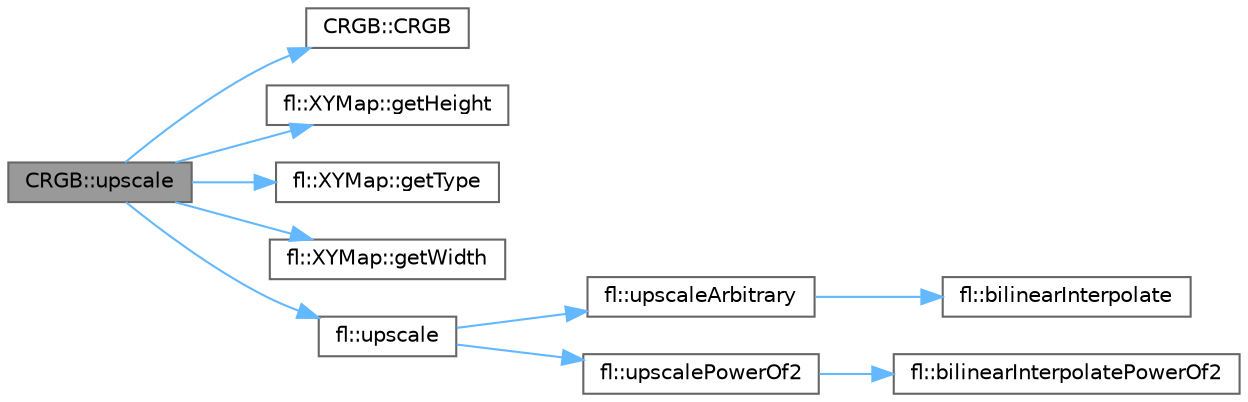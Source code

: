 digraph "CRGB::upscale"
{
 // INTERACTIVE_SVG=YES
 // LATEX_PDF_SIZE
  bgcolor="transparent";
  edge [fontname=Helvetica,fontsize=10,labelfontname=Helvetica,labelfontsize=10];
  node [fontname=Helvetica,fontsize=10,shape=box,height=0.2,width=0.4];
  rankdir="LR";
  Node1 [id="Node000001",label="CRGB::upscale",height=0.2,width=0.4,color="gray40", fillcolor="grey60", style="filled", fontcolor="black",tooltip=" "];
  Node1 -> Node2 [id="edge1_Node000001_Node000002",color="steelblue1",style="solid",tooltip=" "];
  Node2 [id="Node000002",label="CRGB::CRGB",height=0.2,width=0.4,color="grey40", fillcolor="white", style="filled",URL="$d7/d82/struct_c_r_g_b_a08d8e05a3fcdb88dedb886cad9cbd3fa.html#a08d8e05a3fcdb88dedb886cad9cbd3fa",tooltip="Default constructor."];
  Node1 -> Node3 [id="edge2_Node000001_Node000003",color="steelblue1",style="solid",tooltip=" "];
  Node3 [id="Node000003",label="fl::XYMap::getHeight",height=0.2,width=0.4,color="grey40", fillcolor="white", style="filled",URL="$d0/dce/classfl_1_1_x_y_map_abcc25dd0cecf6ebc8a7a97ddaf96e798.html#abcc25dd0cecf6ebc8a7a97ddaf96e798",tooltip=" "];
  Node1 -> Node4 [id="edge3_Node000001_Node000004",color="steelblue1",style="solid",tooltip=" "];
  Node4 [id="Node000004",label="fl::XYMap::getType",height=0.2,width=0.4,color="grey40", fillcolor="white", style="filled",URL="$d0/dce/classfl_1_1_x_y_map_a048a78fc8643785f1a5ef68a4b46272e.html#a048a78fc8643785f1a5ef68a4b46272e",tooltip=" "];
  Node1 -> Node5 [id="edge4_Node000001_Node000005",color="steelblue1",style="solid",tooltip=" "];
  Node5 [id="Node000005",label="fl::XYMap::getWidth",height=0.2,width=0.4,color="grey40", fillcolor="white", style="filled",URL="$d0/dce/classfl_1_1_x_y_map_a3a8ae645192828b625d3beb40672e9b8.html#a3a8ae645192828b625d3beb40672e9b8",tooltip=" "];
  Node1 -> Node6 [id="edge5_Node000001_Node000006",color="steelblue1",style="solid",tooltip=" "];
  Node6 [id="Node000006",label="fl::upscale",height=0.2,width=0.4,color="grey40", fillcolor="white", style="filled",URL="$d4/d36/namespacefl_a111ba754b48942237db55be314bf5a23.html#a111ba754b48942237db55be314bf5a23",tooltip=" "];
  Node6 -> Node7 [id="edge6_Node000006_Node000007",color="steelblue1",style="solid",tooltip=" "];
  Node7 [id="Node000007",label="fl::upscaleArbitrary",height=0.2,width=0.4,color="grey40", fillcolor="white", style="filled",URL="$d4/d36/namespacefl_a24f105d99ab32936dacbf815c54f320c.html#a24f105d99ab32936dacbf815c54f320c",tooltip="Performs bilinear interpolation for upscaling an image."];
  Node7 -> Node8 [id="edge7_Node000007_Node000008",color="steelblue1",style="solid",tooltip=" "];
  Node8 [id="Node000008",label="fl::bilinearInterpolate",height=0.2,width=0.4,color="grey40", fillcolor="white", style="filled",URL="$d4/d36/namespacefl_a2e4fe67035df871b23df6b907ca338c8.html#a2e4fe67035df871b23df6b907ca338c8",tooltip=" "];
  Node6 -> Node9 [id="edge8_Node000006_Node000009",color="steelblue1",style="solid",tooltip=" "];
  Node9 [id="Node000009",label="fl::upscalePowerOf2",height=0.2,width=0.4,color="grey40", fillcolor="white", style="filled",URL="$d4/d36/namespacefl_a7a1dd8c713699196f2b8b2b55be5a005.html#a7a1dd8c713699196f2b8b2b55be5a005",tooltip="Performs bilinear interpolation for upscaling an image."];
  Node9 -> Node10 [id="edge9_Node000009_Node000010",color="steelblue1",style="solid",tooltip=" "];
  Node10 [id="Node000010",label="fl::bilinearInterpolatePowerOf2",height=0.2,width=0.4,color="grey40", fillcolor="white", style="filled",URL="$d4/d36/namespacefl_a31d30c7ed12b05422e7aa7f03c25fb07.html#a31d30c7ed12b05422e7aa7f03c25fb07",tooltip=" "];
}
